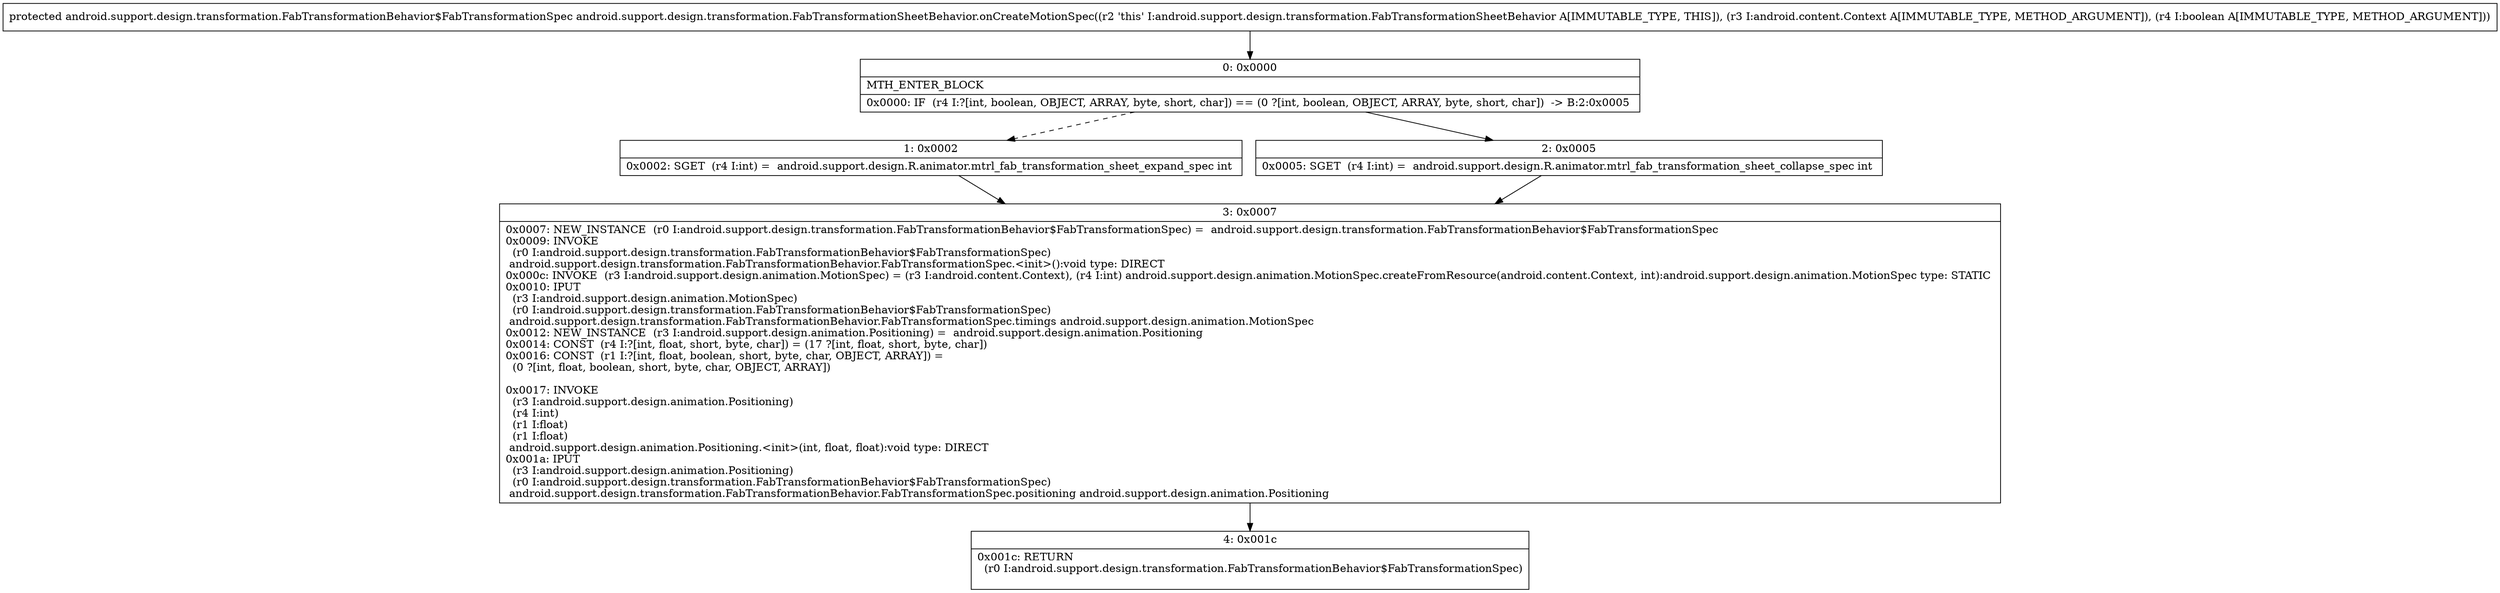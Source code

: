 digraph "CFG forandroid.support.design.transformation.FabTransformationSheetBehavior.onCreateMotionSpec(Landroid\/content\/Context;Z)Landroid\/support\/design\/transformation\/FabTransformationBehavior$FabTransformationSpec;" {
Node_0 [shape=record,label="{0\:\ 0x0000|MTH_ENTER_BLOCK\l|0x0000: IF  (r4 I:?[int, boolean, OBJECT, ARRAY, byte, short, char]) == (0 ?[int, boolean, OBJECT, ARRAY, byte, short, char])  \-\> B:2:0x0005 \l}"];
Node_1 [shape=record,label="{1\:\ 0x0002|0x0002: SGET  (r4 I:int) =  android.support.design.R.animator.mtrl_fab_transformation_sheet_expand_spec int \l}"];
Node_2 [shape=record,label="{2\:\ 0x0005|0x0005: SGET  (r4 I:int) =  android.support.design.R.animator.mtrl_fab_transformation_sheet_collapse_spec int \l}"];
Node_3 [shape=record,label="{3\:\ 0x0007|0x0007: NEW_INSTANCE  (r0 I:android.support.design.transformation.FabTransformationBehavior$FabTransformationSpec) =  android.support.design.transformation.FabTransformationBehavior$FabTransformationSpec \l0x0009: INVOKE  \l  (r0 I:android.support.design.transformation.FabTransformationBehavior$FabTransformationSpec)\l android.support.design.transformation.FabTransformationBehavior.FabTransformationSpec.\<init\>():void type: DIRECT \l0x000c: INVOKE  (r3 I:android.support.design.animation.MotionSpec) = (r3 I:android.content.Context), (r4 I:int) android.support.design.animation.MotionSpec.createFromResource(android.content.Context, int):android.support.design.animation.MotionSpec type: STATIC \l0x0010: IPUT  \l  (r3 I:android.support.design.animation.MotionSpec)\l  (r0 I:android.support.design.transformation.FabTransformationBehavior$FabTransformationSpec)\l android.support.design.transformation.FabTransformationBehavior.FabTransformationSpec.timings android.support.design.animation.MotionSpec \l0x0012: NEW_INSTANCE  (r3 I:android.support.design.animation.Positioning) =  android.support.design.animation.Positioning \l0x0014: CONST  (r4 I:?[int, float, short, byte, char]) = (17 ?[int, float, short, byte, char]) \l0x0016: CONST  (r1 I:?[int, float, boolean, short, byte, char, OBJECT, ARRAY]) = \l  (0 ?[int, float, boolean, short, byte, char, OBJECT, ARRAY])\l \l0x0017: INVOKE  \l  (r3 I:android.support.design.animation.Positioning)\l  (r4 I:int)\l  (r1 I:float)\l  (r1 I:float)\l android.support.design.animation.Positioning.\<init\>(int, float, float):void type: DIRECT \l0x001a: IPUT  \l  (r3 I:android.support.design.animation.Positioning)\l  (r0 I:android.support.design.transformation.FabTransformationBehavior$FabTransformationSpec)\l android.support.design.transformation.FabTransformationBehavior.FabTransformationSpec.positioning android.support.design.animation.Positioning \l}"];
Node_4 [shape=record,label="{4\:\ 0x001c|0x001c: RETURN  \l  (r0 I:android.support.design.transformation.FabTransformationBehavior$FabTransformationSpec)\l \l}"];
MethodNode[shape=record,label="{protected android.support.design.transformation.FabTransformationBehavior$FabTransformationSpec android.support.design.transformation.FabTransformationSheetBehavior.onCreateMotionSpec((r2 'this' I:android.support.design.transformation.FabTransformationSheetBehavior A[IMMUTABLE_TYPE, THIS]), (r3 I:android.content.Context A[IMMUTABLE_TYPE, METHOD_ARGUMENT]), (r4 I:boolean A[IMMUTABLE_TYPE, METHOD_ARGUMENT])) }"];
MethodNode -> Node_0;
Node_0 -> Node_1[style=dashed];
Node_0 -> Node_2;
Node_1 -> Node_3;
Node_2 -> Node_3;
Node_3 -> Node_4;
}

